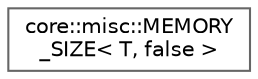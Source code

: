 digraph "Graphical Class Hierarchy"
{
 // INTERACTIVE_SVG=YES
 // LATEX_PDF_SIZE
  bgcolor="transparent";
  edge [fontname=Helvetica,fontsize=10,labelfontname=Helvetica,labelfontsize=10];
  node [fontname=Helvetica,fontsize=10,shape=box,height=0.2,width=0.4];
  rankdir="LR";
  Node0 [id="Node000000",label="core::misc::MEMORY\l_SIZE\< T, false \>",height=0.2,width=0.4,color="grey40", fillcolor="white", style="filled",URL="$d2/d21/a00895.html",tooltip=" "];
}
